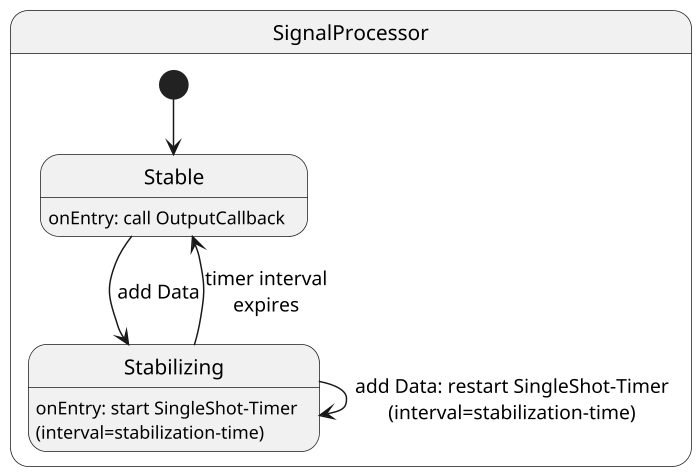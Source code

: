 @startuml
scale 700 width

state SignalProcessor {
  Stable: onEntry: call OutputCallback
  Stabilizing: onEntry: start SingleShot-Timer\n(interval=stabilization-time)

  [*] --> Stable
  Stable --> Stabilizing : add Data

  Stabilizing --> Stable : timer interval\nexpires
  Stabilizing --> Stabilizing : add Data: restart SingleShot-Timer\n(interval=stabilization-time)
}
@endumn
@enduml